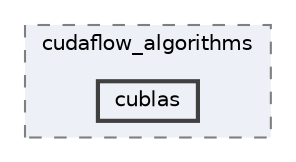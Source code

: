 digraph "external/taskflow/doxygen/cudaflow_algorithms/cublas"
{
 // LATEX_PDF_SIZE
  bgcolor="transparent";
  edge [fontname=Helvetica,fontsize=10,labelfontname=Helvetica,labelfontsize=10];
  node [fontname=Helvetica,fontsize=10,shape=box,height=0.2,width=0.4];
  compound=true
  subgraph clusterdir_80c18464faeac045e6795f4b71559490 {
    graph [ bgcolor="#edf0f7", pencolor="grey50", label="cudaflow_algorithms", fontname=Helvetica,fontsize=10 style="filled,dashed", URL="dir_80c18464faeac045e6795f4b71559490.html",tooltip=""]
  dir_aa4f3ac515d11c580ebcfb1c7a1fefea [label="cublas", fillcolor="#edf0f7", color="grey25", style="filled,bold", URL="dir_aa4f3ac515d11c580ebcfb1c7a1fefea.html",tooltip=""];
  }
}
